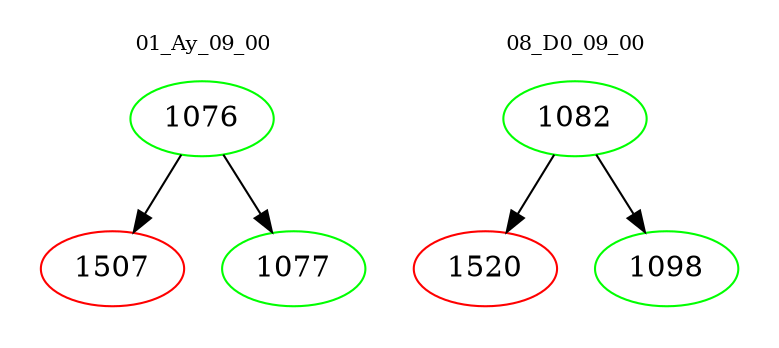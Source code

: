 digraph{
subgraph cluster_0 {
color = white
label = "01_Ay_09_00";
fontsize=10;
T0_1076 [label="1076", color="green"]
T0_1076 -> T0_1507 [color="black"]
T0_1507 [label="1507", color="red"]
T0_1076 -> T0_1077 [color="black"]
T0_1077 [label="1077", color="green"]
}
subgraph cluster_1 {
color = white
label = "08_D0_09_00";
fontsize=10;
T1_1082 [label="1082", color="green"]
T1_1082 -> T1_1520 [color="black"]
T1_1520 [label="1520", color="red"]
T1_1082 -> T1_1098 [color="black"]
T1_1098 [label="1098", color="green"]
}
}
